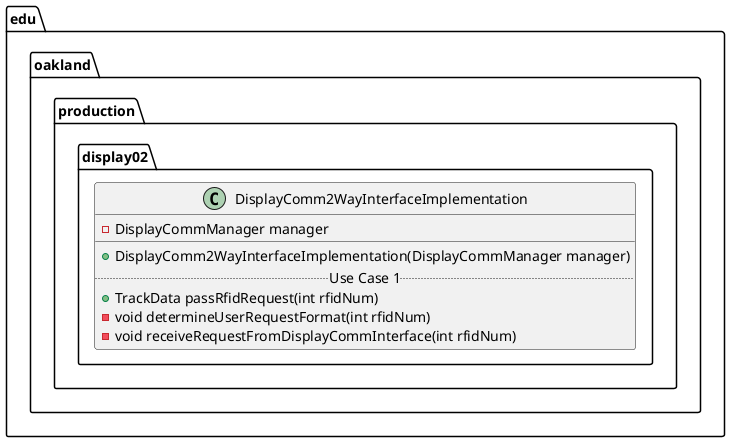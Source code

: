 @startuml DisplayComm2WayInterfaceImplementation

package edu.oakland.production.display02 {
    class DisplayComm2WayInterfaceImplementation {
        - DisplayCommManager manager
        __
        + DisplayComm2WayInterfaceImplementation(DisplayCommManager manager)
        .. Use Case 1 ..
        + TrackData passRfidRequest(int rfidNum)
        - void determineUserRequestFormat(int rfidNum)
        - void receiveRequestFromDisplayCommInterface(int rfidNum)
    }
}

@enduml
